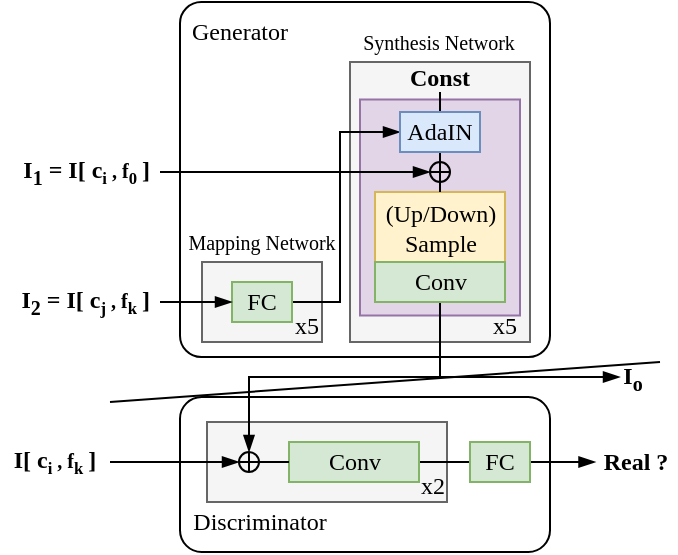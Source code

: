 <mxfile version="15.5.2" type="device"><diagram id="9q3wtnIUZVqsMU2VAZ4N" name="Page-1"><mxGraphModel dx="716" dy="399" grid="1" gridSize="10" guides="1" tooltips="1" connect="1" arrows="1" fold="1" page="1" pageScale="1" pageWidth="850" pageHeight="1100" math="0" shadow="0"><root><mxCell id="0"/><mxCell id="1" parent="0"/><mxCell id="X5JIXpjuZFm_xEnkvytn-60" value="" style="rounded=0;whiteSpace=wrap;html=1;fillColor=#f5f5f5;fontFamily=Times New Roman;strokeColor=#666666;fontColor=#333333;" vertex="1" parent="1"><mxGeometry x="153.5" y="400" width="120" height="40" as="geometry"/></mxCell><mxCell id="X5JIXpjuZFm_xEnkvytn-71" value="" style="rounded=1;whiteSpace=wrap;html=1;fillColor=none;arcSize=14;" vertex="1" parent="1"><mxGeometry x="140" y="387.5" width="185" height="77.5" as="geometry"/></mxCell><mxCell id="X5JIXpjuZFm_xEnkvytn-2" value="" style="rounded=1;whiteSpace=wrap;html=1;fillColor=none;arcSize=6;" vertex="1" parent="1"><mxGeometry x="140" y="190" width="185" height="177.5" as="geometry"/></mxCell><mxCell id="X5JIXpjuZFm_xEnkvytn-29" value="" style="rounded=0;whiteSpace=wrap;html=1;fontFamily=Times New Roman;fillColor=#f5f5f5;align=right;strokeColor=#666666;fontColor=#333333;" vertex="1" parent="1"><mxGeometry x="225" y="220" width="90" height="140" as="geometry"/></mxCell><mxCell id="X5JIXpjuZFm_xEnkvytn-44" value="" style="rounded=0;whiteSpace=wrap;html=1;fontFamily=Times New Roman;fillColor=#e1d5e7;align=right;strokeColor=#9673a6;" vertex="1" parent="1"><mxGeometry x="230" y="238.75" width="80" height="108" as="geometry"/></mxCell><mxCell id="X5JIXpjuZFm_xEnkvytn-11" value="" style="rounded=0;whiteSpace=wrap;html=1;fillColor=#f5f5f5;fontFamily=Times New Roman;strokeColor=#666666;fontColor=#333333;" vertex="1" parent="1"><mxGeometry x="151" y="320" width="60" height="40" as="geometry"/></mxCell><mxCell id="X5JIXpjuZFm_xEnkvytn-51" style="edgeStyle=orthogonalEdgeStyle;rounded=0;orthogonalLoop=1;jettySize=auto;html=1;exitX=1;exitY=0.5;exitDx=0;exitDy=0;entryX=0;entryY=0.5;entryDx=0;entryDy=0;fontFamily=Times New Roman;startArrow=none;startFill=0;endArrow=blockThin;endFill=1;strokeWidth=1;" edge="1" parent="1" source="X5JIXpjuZFm_xEnkvytn-3" target="X5JIXpjuZFm_xEnkvytn-27"><mxGeometry relative="1" as="geometry"><Array as="points"><mxPoint x="220" y="340"/><mxPoint x="220" y="255"/></Array></mxGeometry></mxCell><mxCell id="X5JIXpjuZFm_xEnkvytn-3" value="FC" style="rounded=0;whiteSpace=wrap;html=1;fillColor=#d5e8d4;fontFamily=Times New Roman;strokeColor=#82b366;" vertex="1" parent="1"><mxGeometry x="166" y="330" width="30" height="20" as="geometry"/></mxCell><mxCell id="X5JIXpjuZFm_xEnkvytn-10" value="" style="endArrow=none;html=1;rounded=0;entryX=0.5;entryY=1;entryDx=0;entryDy=0;exitX=0.5;exitY=0;exitDx=0;exitDy=0;fontFamily=Times New Roman;" edge="1" parent="1" target="X5JIXpjuZFm_xEnkvytn-6"><mxGeometry width="50" height="50" relative="1" as="geometry"><mxPoint x="105" y="390" as="sourcePoint"/><mxPoint x="380" y="370" as="targetPoint"/></mxGeometry></mxCell><mxCell id="X5JIXpjuZFm_xEnkvytn-12" value="Mapping Network" style="text;html=1;strokeColor=none;fillColor=none;align=center;verticalAlign=middle;whiteSpace=wrap;rounded=0;fontFamily=Times New Roman;fontSize=10;" vertex="1" parent="1"><mxGeometry x="136" y="300" width="90" height="20" as="geometry"/></mxCell><mxCell id="X5JIXpjuZFm_xEnkvytn-50" style="edgeStyle=orthogonalEdgeStyle;rounded=0;orthogonalLoop=1;jettySize=auto;html=1;exitX=1;exitY=0.5;exitDx=0;exitDy=0;entryX=0;entryY=0.5;entryDx=0;entryDy=0;entryPerimeter=0;fontFamily=Times New Roman;startArrow=none;startFill=0;endArrow=blockThin;endFill=1;strokeWidth=1;" edge="1" parent="1" source="X5JIXpjuZFm_xEnkvytn-13" target="X5JIXpjuZFm_xEnkvytn-32"><mxGeometry relative="1" as="geometry"/></mxCell><mxCell id="X5JIXpjuZFm_xEnkvytn-13" value="I&lt;sub&gt;1&lt;/sub&gt;&amp;nbsp;= I[ c&lt;span style=&quot;font-size: 10px&quot;&gt;&lt;sub&gt;i&lt;/sub&gt;&amp;nbsp;, f&lt;sub&gt;0&lt;/sub&gt;&amp;nbsp;&lt;/span&gt;]&amp;nbsp;" style="text;html=1;strokeColor=none;fillColor=none;align=right;verticalAlign=middle;whiteSpace=wrap;rounded=0;fontFamily=Times New Roman;fontStyle=1" vertex="1" parent="1"><mxGeometry x="50" y="265" width="80" height="20" as="geometry"/></mxCell><mxCell id="X5JIXpjuZFm_xEnkvytn-24" style="edgeStyle=orthogonalEdgeStyle;rounded=0;orthogonalLoop=1;jettySize=auto;html=1;entryX=0;entryY=0.5;entryDx=0;entryDy=0;fontFamily=Times New Roman;startArrow=none;startFill=0;endArrow=blockThin;endFill=1;strokeWidth=1;" edge="1" parent="1" target="X5JIXpjuZFm_xEnkvytn-3"><mxGeometry relative="1" as="geometry"><mxPoint x="130" y="340" as="sourcePoint"/></mxGeometry></mxCell><mxCell id="X5JIXpjuZFm_xEnkvytn-14" value="I&lt;sub&gt;2&lt;/sub&gt;&amp;nbsp;= I[ c&lt;span style=&quot;font-size: 10px&quot;&gt;&lt;sub&gt;j&lt;/sub&gt;&amp;nbsp;, f&lt;sub&gt;k&lt;/sub&gt;&amp;nbsp;&lt;/span&gt;]&amp;nbsp;" style="text;html=1;strokeColor=none;fillColor=none;align=right;verticalAlign=middle;whiteSpace=wrap;rounded=0;fontFamily=Times New Roman;fontStyle=1" vertex="1" parent="1"><mxGeometry x="50" y="330" width="80" height="20" as="geometry"/></mxCell><mxCell id="X5JIXpjuZFm_xEnkvytn-39" style="edgeStyle=orthogonalEdgeStyle;rounded=0;orthogonalLoop=1;jettySize=auto;html=1;exitX=0.5;exitY=1;exitDx=0;exitDy=0;entryX=0.5;entryY=0;entryDx=0;entryDy=0;fontFamily=Times New Roman;startArrow=none;startFill=0;endArrow=none;endFill=0;strokeWidth=1;" edge="1" parent="1" source="X5JIXpjuZFm_xEnkvytn-25" target="X5JIXpjuZFm_xEnkvytn-27"><mxGeometry relative="1" as="geometry"/></mxCell><mxCell id="X5JIXpjuZFm_xEnkvytn-25" value="Const" style="text;html=1;strokeColor=none;fillColor=none;align=center;verticalAlign=middle;whiteSpace=wrap;rounded=0;fontFamily=Times New Roman;fontStyle=1" vertex="1" parent="1"><mxGeometry x="230" y="220" width="80" height="15" as="geometry"/></mxCell><mxCell id="X5JIXpjuZFm_xEnkvytn-35" style="edgeStyle=orthogonalEdgeStyle;rounded=0;orthogonalLoop=1;jettySize=auto;html=1;exitX=0.5;exitY=1;exitDx=0;exitDy=0;entryX=0.5;entryY=0;entryDx=0;entryDy=0;entryPerimeter=0;fontFamily=Times New Roman;startArrow=none;startFill=0;endArrow=none;endFill=0;strokeWidth=1;" edge="1" parent="1" source="X5JIXpjuZFm_xEnkvytn-27" target="X5JIXpjuZFm_xEnkvytn-32"><mxGeometry relative="1" as="geometry"/></mxCell><mxCell id="X5JIXpjuZFm_xEnkvytn-27" value="AdaIN" style="rounded=0;whiteSpace=wrap;html=1;fillColor=#dae8fc;fontFamily=Times New Roman;strokeColor=#6c8ebf;" vertex="1" parent="1"><mxGeometry x="250" y="245" width="40" height="20" as="geometry"/></mxCell><mxCell id="X5JIXpjuZFm_xEnkvytn-31" value="(Up/Down)&lt;br&gt;Sample" style="rounded=0;whiteSpace=wrap;html=1;fillColor=#fff2cc;fontFamily=Times New Roman;strokeColor=#d6b656;" vertex="1" parent="1"><mxGeometry x="237.5" y="285" width="65" height="35" as="geometry"/></mxCell><mxCell id="X5JIXpjuZFm_xEnkvytn-79" style="edgeStyle=orthogonalEdgeStyle;rounded=0;orthogonalLoop=1;jettySize=auto;html=1;exitX=0.5;exitY=1;exitDx=0;exitDy=0;exitPerimeter=0;entryX=0.5;entryY=0;entryDx=0;entryDy=0;fontFamily=Times New Roman;fontSize=12;startArrow=none;startFill=0;endArrow=none;endFill=0;strokeWidth=1;" edge="1" parent="1" source="X5JIXpjuZFm_xEnkvytn-32" target="X5JIXpjuZFm_xEnkvytn-31"><mxGeometry relative="1" as="geometry"/></mxCell><mxCell id="X5JIXpjuZFm_xEnkvytn-32" value="" style="verticalLabelPosition=bottom;verticalAlign=top;html=1;shape=mxgraph.flowchart.summing_function;fontFamily=Times New Roman;fillColor=none;" vertex="1" parent="1"><mxGeometry x="265" y="270" width="10" height="10" as="geometry"/></mxCell><mxCell id="X5JIXpjuZFm_xEnkvytn-84" style="edgeStyle=orthogonalEdgeStyle;rounded=0;orthogonalLoop=1;jettySize=auto;html=1;exitX=0.5;exitY=1;exitDx=0;exitDy=0;entryX=0.5;entryY=0;entryDx=0;entryDy=0;entryPerimeter=0;fontFamily=Times New Roman;fontSize=12;startArrow=none;startFill=0;endArrow=blockThin;endFill=1;strokeWidth=1;" edge="1" parent="1" source="X5JIXpjuZFm_xEnkvytn-45" target="X5JIXpjuZFm_xEnkvytn-64"><mxGeometry relative="1" as="geometry"/></mxCell><mxCell id="X5JIXpjuZFm_xEnkvytn-87" style="edgeStyle=orthogonalEdgeStyle;rounded=0;orthogonalLoop=1;jettySize=auto;html=1;exitX=0.5;exitY=1;exitDx=0;exitDy=0;entryX=0;entryY=0.5;entryDx=0;entryDy=0;fontFamily=Times New Roman;fontSize=12;startArrow=none;startFill=0;endArrow=blockThin;endFill=1;strokeWidth=1;" edge="1" parent="1" source="X5JIXpjuZFm_xEnkvytn-45" target="X5JIXpjuZFm_xEnkvytn-59"><mxGeometry relative="1" as="geometry"/></mxCell><mxCell id="X5JIXpjuZFm_xEnkvytn-45" value="Conv" style="rounded=0;whiteSpace=wrap;html=1;fillColor=#d5e8d4;fontFamily=Times New Roman;strokeColor=#82b366;" vertex="1" parent="1"><mxGeometry x="237.5" y="320" width="65" height="20" as="geometry"/></mxCell><mxCell id="X5JIXpjuZFm_xEnkvytn-49" value="x5" style="text;html=1;strokeColor=none;fillColor=none;align=center;verticalAlign=middle;whiteSpace=wrap;rounded=0;fontFamily=Times New Roman;" vertex="1" parent="1"><mxGeometry x="295" y="346.75" width="15" height="10" as="geometry"/></mxCell><mxCell id="X5JIXpjuZFm_xEnkvytn-53" value="x5" style="text;html=1;strokeColor=none;fillColor=none;align=center;verticalAlign=middle;whiteSpace=wrap;rounded=0;fontFamily=Times New Roman;" vertex="1" parent="1"><mxGeometry x="196" y="346.75" width="15" height="10" as="geometry"/></mxCell><mxCell id="X5JIXpjuZFm_xEnkvytn-55" value="Synthesis Network" style="text;html=1;strokeColor=none;fillColor=none;align=center;verticalAlign=middle;whiteSpace=wrap;rounded=0;fontFamily=Times New Roman;fontSize=10;" vertex="1" parent="1"><mxGeometry x="227.5" y="200" width="82.5" height="20" as="geometry"/></mxCell><mxCell id="X5JIXpjuZFm_xEnkvytn-56" value="Generator" style="text;html=1;strokeColor=none;fillColor=none;align=center;verticalAlign=middle;whiteSpace=wrap;rounded=0;fontFamily=Times New Roman;fontSize=12;" vertex="1" parent="1"><mxGeometry x="140" y="190" width="60" height="30" as="geometry"/></mxCell><mxCell id="X5JIXpjuZFm_xEnkvytn-59" value="I&lt;sub&gt;o&lt;/sub&gt;&amp;nbsp;" style="text;html=1;strokeColor=none;fillColor=none;align=center;verticalAlign=middle;whiteSpace=wrap;rounded=0;fontFamily=Times New Roman;fontStyle=1" vertex="1" parent="1"><mxGeometry x="360" y="367.5" width="15.5" height="20" as="geometry"/></mxCell><mxCell id="X5JIXpjuZFm_xEnkvytn-62" value="x2" style="text;html=1;strokeColor=none;fillColor=none;align=center;verticalAlign=middle;whiteSpace=wrap;rounded=0;fontFamily=Times New Roman;" vertex="1" parent="1"><mxGeometry x="258.5" y="426.75" width="15" height="10" as="geometry"/></mxCell><mxCell id="X5JIXpjuZFm_xEnkvytn-76" style="edgeStyle=orthogonalEdgeStyle;rounded=0;orthogonalLoop=1;jettySize=auto;html=1;exitX=1;exitY=0.5;exitDx=0;exitDy=0;entryX=0;entryY=0.5;entryDx=0;entryDy=0;fontFamily=Times New Roman;fontSize=12;startArrow=none;startFill=0;endArrow=none;endFill=0;strokeWidth=1;" edge="1" parent="1" source="X5JIXpjuZFm_xEnkvytn-63" target="X5JIXpjuZFm_xEnkvytn-75"><mxGeometry relative="1" as="geometry"/></mxCell><mxCell id="X5JIXpjuZFm_xEnkvytn-63" value="Conv" style="rounded=0;whiteSpace=wrap;html=1;fillColor=#d5e8d4;fontFamily=Times New Roman;strokeColor=#82b366;" vertex="1" parent="1"><mxGeometry x="194.5" y="410" width="65" height="20" as="geometry"/></mxCell><mxCell id="X5JIXpjuZFm_xEnkvytn-69" style="edgeStyle=orthogonalEdgeStyle;rounded=0;orthogonalLoop=1;jettySize=auto;html=1;exitX=1;exitY=0.5;exitDx=0;exitDy=0;exitPerimeter=0;entryX=0;entryY=0.5;entryDx=0;entryDy=0;fontFamily=Times New Roman;fontSize=12;startArrow=none;startFill=0;endArrow=none;endFill=0;strokeWidth=1;" edge="1" parent="1" source="X5JIXpjuZFm_xEnkvytn-64" target="X5JIXpjuZFm_xEnkvytn-63"><mxGeometry relative="1" as="geometry"/></mxCell><mxCell id="X5JIXpjuZFm_xEnkvytn-64" value="" style="verticalLabelPosition=bottom;verticalAlign=top;html=1;shape=mxgraph.flowchart.summing_function;fontFamily=Times New Roman;fillColor=none;" vertex="1" parent="1"><mxGeometry x="169.5" y="415" width="10" height="10" as="geometry"/></mxCell><mxCell id="X5JIXpjuZFm_xEnkvytn-70" style="edgeStyle=orthogonalEdgeStyle;rounded=0;orthogonalLoop=1;jettySize=auto;html=1;exitX=1;exitY=0.5;exitDx=0;exitDy=0;entryX=0;entryY=0.5;entryDx=0;entryDy=0;entryPerimeter=0;fontFamily=Times New Roman;fontSize=12;startArrow=none;startFill=0;endArrow=blockThin;endFill=1;strokeWidth=1;" edge="1" parent="1" source="X5JIXpjuZFm_xEnkvytn-65" target="X5JIXpjuZFm_xEnkvytn-64"><mxGeometry relative="1" as="geometry"/></mxCell><mxCell id="X5JIXpjuZFm_xEnkvytn-65" value="&lt;span style=&quot;color: rgb(0 , 0 , 0) ; font-family: &amp;#34;times new roman&amp;#34; ; font-size: 12px ; font-style: normal ; font-weight: 700 ; letter-spacing: normal ; text-indent: 0px ; text-transform: none ; word-spacing: 0px ; display: inline ; float: none&quot;&gt;I[ c&lt;/span&gt;&lt;span style=&quot;color: rgb(0 , 0 , 0) ; font-family: &amp;#34;times new roman&amp;#34; ; font-style: normal ; font-weight: 700 ; letter-spacing: normal ; text-indent: 0px ; text-transform: none ; word-spacing: 0px ; font-size: 10px&quot;&gt;&lt;sub&gt;i&lt;/sub&gt;&amp;nbsp;, f&lt;sub&gt;k&lt;/sub&gt;&amp;nbsp;&lt;/span&gt;&lt;span style=&quot;color: rgb(0 , 0 , 0) ; font-family: &amp;#34;times new roman&amp;#34; ; font-size: 12px ; font-style: normal ; font-weight: 700 ; letter-spacing: normal ; text-indent: 0px ; text-transform: none ; word-spacing: 0px ; display: inline ; float: none&quot;&gt;]&lt;/span&gt;" style="text;whiteSpace=wrap;html=1;fontSize=12;fontFamily=Times New Roman;align=center;labelBackgroundColor=none;" vertex="1" parent="1"><mxGeometry x="50" y="405" width="55" height="30" as="geometry"/></mxCell><mxCell id="X5JIXpjuZFm_xEnkvytn-72" value="Discriminator" style="text;html=1;strokeColor=none;fillColor=none;align=center;verticalAlign=middle;whiteSpace=wrap;rounded=0;fontFamily=Times New Roman;fontSize=12;" vertex="1" parent="1"><mxGeometry x="140" y="435" width="80" height="30" as="geometry"/></mxCell><mxCell id="X5JIXpjuZFm_xEnkvytn-90" style="edgeStyle=orthogonalEdgeStyle;rounded=0;orthogonalLoop=1;jettySize=auto;html=1;exitX=1;exitY=0.5;exitDx=0;exitDy=0;entryX=0;entryY=0.5;entryDx=0;entryDy=0;fontFamily=Times New Roman;fontSize=12;startArrow=none;startFill=0;endArrow=blockThin;endFill=1;strokeWidth=1;" edge="1" parent="1" source="X5JIXpjuZFm_xEnkvytn-75" target="X5JIXpjuZFm_xEnkvytn-89"><mxGeometry relative="1" as="geometry"/></mxCell><mxCell id="X5JIXpjuZFm_xEnkvytn-75" value="FC" style="rounded=0;whiteSpace=wrap;html=1;fillColor=#d5e8d4;fontFamily=Times New Roman;strokeColor=#82b366;" vertex="1" parent="1"><mxGeometry x="285" y="410" width="30" height="20" as="geometry"/></mxCell><mxCell id="X5JIXpjuZFm_xEnkvytn-89" value="Real ?" style="text;html=1;strokeColor=none;fillColor=none;align=center;verticalAlign=middle;whiteSpace=wrap;rounded=0;fontFamily=Times New Roman;fontStyle=1" vertex="1" parent="1"><mxGeometry x="347.75" y="410" width="40" height="20" as="geometry"/></mxCell></root></mxGraphModel></diagram></mxfile>